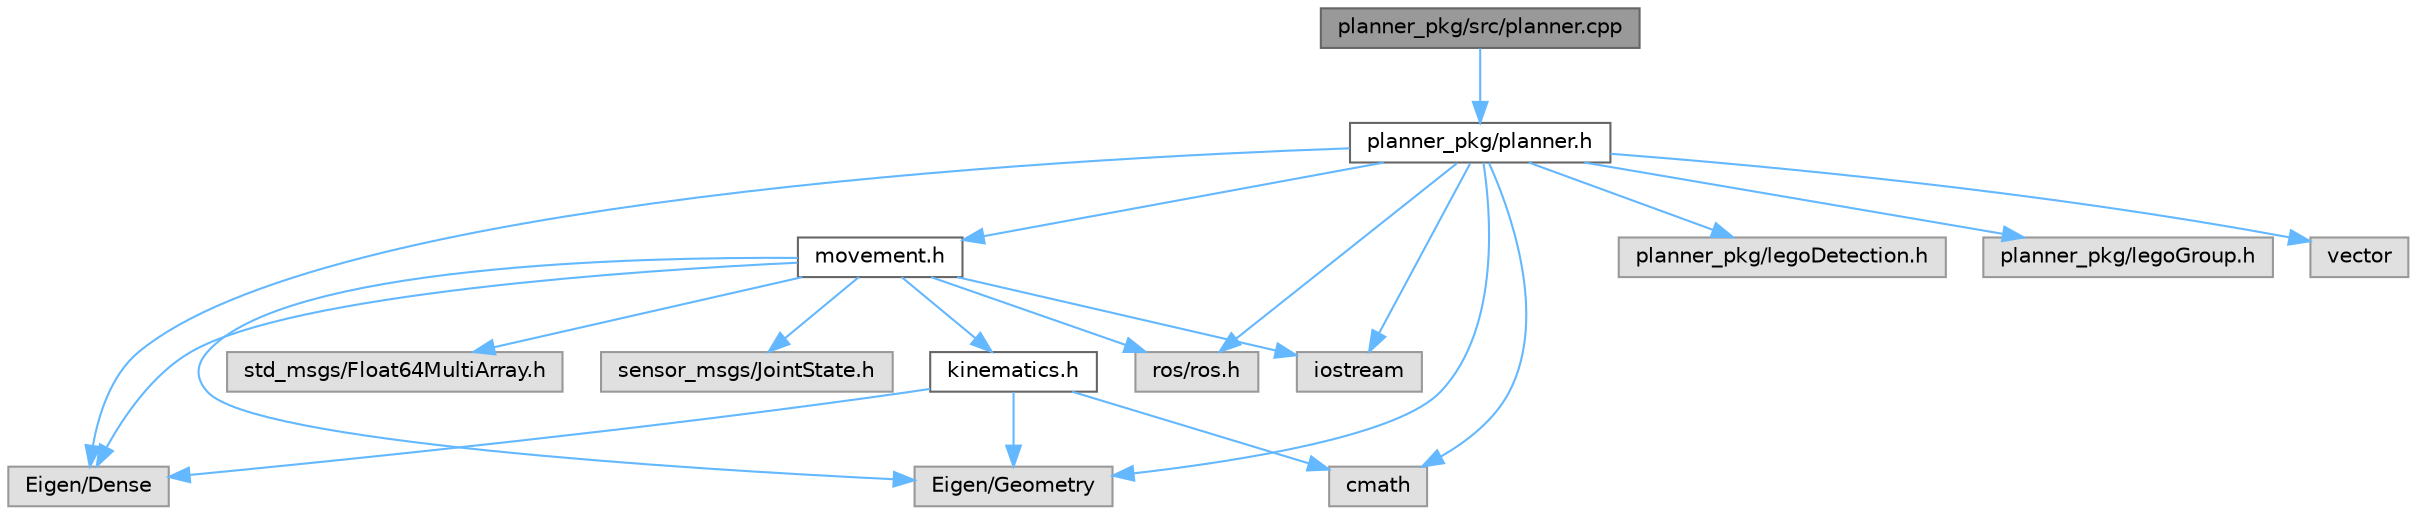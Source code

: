 digraph "planner_pkg/src/planner.cpp"
{
 // LATEX_PDF_SIZE
  bgcolor="transparent";
  edge [fontname=Helvetica,fontsize=10,labelfontname=Helvetica,labelfontsize=10];
  node [fontname=Helvetica,fontsize=10,shape=box,height=0.2,width=0.4];
  Node1 [id="Node000001",label="planner_pkg/src/planner.cpp",height=0.2,width=0.4,color="gray40", fillcolor="grey60", style="filled", fontcolor="black",tooltip="Main function and planning of the movement based on the messages received from the vision; also gette..."];
  Node1 -> Node2 [id="edge21_Node000001_Node000002",color="steelblue1",style="solid",tooltip=" "];
  Node2 [id="Node000002",label="planner_pkg/planner.h",height=0.2,width=0.4,color="grey40", fillcolor="white", style="filled",URL="$planner_8h.html",tooltip=" "];
  Node2 -> Node3 [id="edge22_Node000002_Node000003",color="steelblue1",style="solid",tooltip=" "];
  Node3 [id="Node000003",label="movement.h",height=0.2,width=0.4,color="grey40", fillcolor="white", style="filled",URL="$movement_8h.html",tooltip=" "];
  Node3 -> Node4 [id="edge23_Node000003_Node000004",color="steelblue1",style="solid",tooltip=" "];
  Node4 [id="Node000004",label="kinematics.h",height=0.2,width=0.4,color="grey40", fillcolor="white", style="filled",URL="$kinematics_8h.html",tooltip=" "];
  Node4 -> Node5 [id="edge24_Node000004_Node000005",color="steelblue1",style="solid",tooltip=" "];
  Node5 [id="Node000005",label="Eigen/Dense",height=0.2,width=0.4,color="grey60", fillcolor="#E0E0E0", style="filled",tooltip=" "];
  Node4 -> Node6 [id="edge25_Node000004_Node000006",color="steelblue1",style="solid",tooltip=" "];
  Node6 [id="Node000006",label="Eigen/Geometry",height=0.2,width=0.4,color="grey60", fillcolor="#E0E0E0", style="filled",tooltip=" "];
  Node4 -> Node7 [id="edge26_Node000004_Node000007",color="steelblue1",style="solid",tooltip=" "];
  Node7 [id="Node000007",label="cmath",height=0.2,width=0.4,color="grey60", fillcolor="#E0E0E0", style="filled",tooltip=" "];
  Node3 -> Node8 [id="edge27_Node000003_Node000008",color="steelblue1",style="solid",tooltip=" "];
  Node8 [id="Node000008",label="ros/ros.h",height=0.2,width=0.4,color="grey60", fillcolor="#E0E0E0", style="filled",tooltip=" "];
  Node3 -> Node9 [id="edge28_Node000003_Node000009",color="steelblue1",style="solid",tooltip=" "];
  Node9 [id="Node000009",label="std_msgs/Float64MultiArray.h",height=0.2,width=0.4,color="grey60", fillcolor="#E0E0E0", style="filled",tooltip=" "];
  Node3 -> Node10 [id="edge29_Node000003_Node000010",color="steelblue1",style="solid",tooltip=" "];
  Node10 [id="Node000010",label="sensor_msgs/JointState.h",height=0.2,width=0.4,color="grey60", fillcolor="#E0E0E0", style="filled",tooltip=" "];
  Node3 -> Node5 [id="edge30_Node000003_Node000005",color="steelblue1",style="solid",tooltip=" "];
  Node3 -> Node6 [id="edge31_Node000003_Node000006",color="steelblue1",style="solid",tooltip=" "];
  Node3 -> Node11 [id="edge32_Node000003_Node000011",color="steelblue1",style="solid",tooltip=" "];
  Node11 [id="Node000011",label="iostream",height=0.2,width=0.4,color="grey60", fillcolor="#E0E0E0", style="filled",tooltip=" "];
  Node2 -> Node12 [id="edge33_Node000002_Node000012",color="steelblue1",style="solid",tooltip=" "];
  Node12 [id="Node000012",label="planner_pkg/legoDetection.h",height=0.2,width=0.4,color="grey60", fillcolor="#E0E0E0", style="filled",tooltip=" "];
  Node2 -> Node13 [id="edge34_Node000002_Node000013",color="steelblue1",style="solid",tooltip=" "];
  Node13 [id="Node000013",label="planner_pkg/legoGroup.h",height=0.2,width=0.4,color="grey60", fillcolor="#E0E0E0", style="filled",tooltip=" "];
  Node2 -> Node8 [id="edge35_Node000002_Node000008",color="steelblue1",style="solid",tooltip=" "];
  Node2 -> Node5 [id="edge36_Node000002_Node000005",color="steelblue1",style="solid",tooltip=" "];
  Node2 -> Node6 [id="edge37_Node000002_Node000006",color="steelblue1",style="solid",tooltip=" "];
  Node2 -> Node11 [id="edge38_Node000002_Node000011",color="steelblue1",style="solid",tooltip=" "];
  Node2 -> Node14 [id="edge39_Node000002_Node000014",color="steelblue1",style="solid",tooltip=" "];
  Node14 [id="Node000014",label="vector",height=0.2,width=0.4,color="grey60", fillcolor="#E0E0E0", style="filled",tooltip=" "];
  Node2 -> Node7 [id="edge40_Node000002_Node000007",color="steelblue1",style="solid",tooltip=" "];
}

